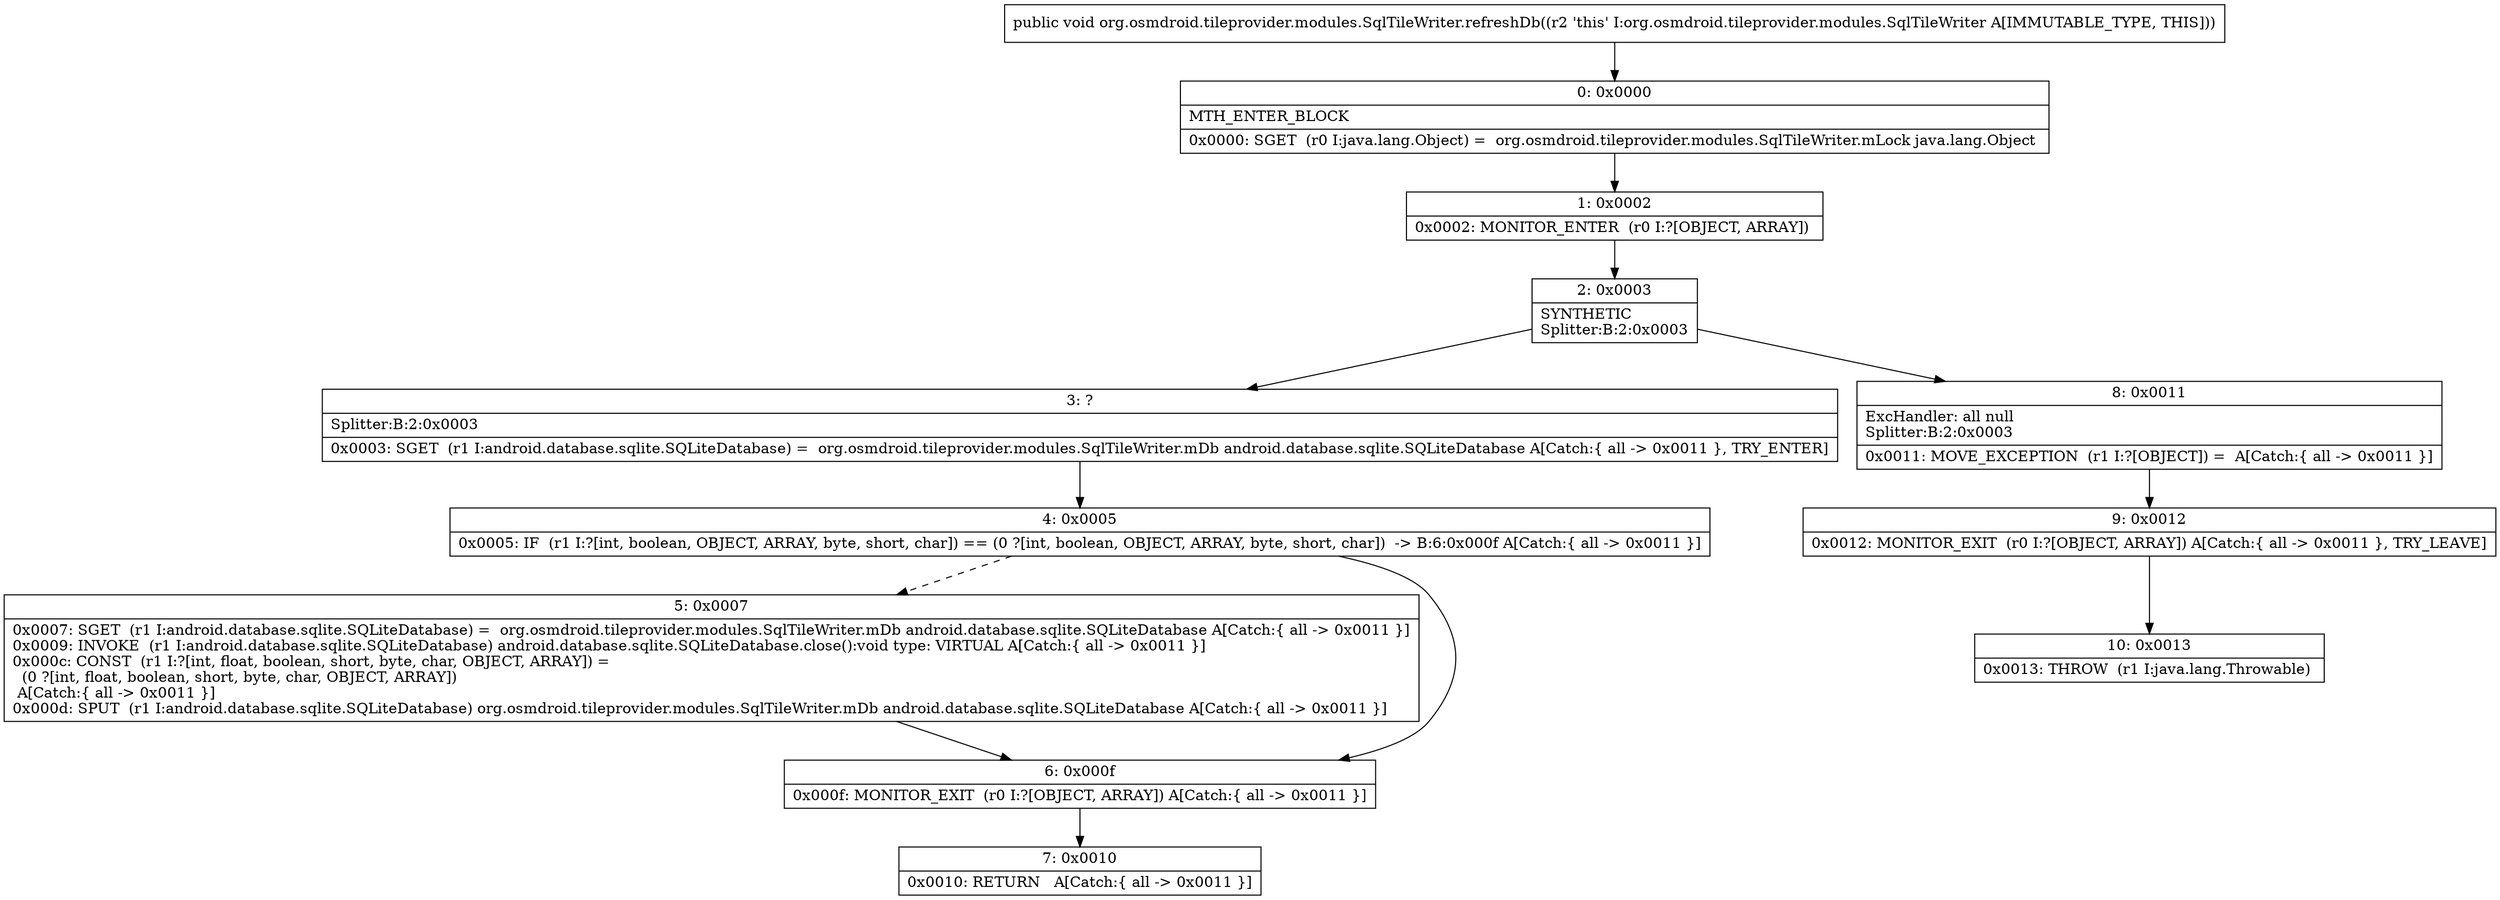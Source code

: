 digraph "CFG fororg.osmdroid.tileprovider.modules.SqlTileWriter.refreshDb()V" {
Node_0 [shape=record,label="{0\:\ 0x0000|MTH_ENTER_BLOCK\l|0x0000: SGET  (r0 I:java.lang.Object) =  org.osmdroid.tileprovider.modules.SqlTileWriter.mLock java.lang.Object \l}"];
Node_1 [shape=record,label="{1\:\ 0x0002|0x0002: MONITOR_ENTER  (r0 I:?[OBJECT, ARRAY]) \l}"];
Node_2 [shape=record,label="{2\:\ 0x0003|SYNTHETIC\lSplitter:B:2:0x0003\l}"];
Node_3 [shape=record,label="{3\:\ ?|Splitter:B:2:0x0003\l|0x0003: SGET  (r1 I:android.database.sqlite.SQLiteDatabase) =  org.osmdroid.tileprovider.modules.SqlTileWriter.mDb android.database.sqlite.SQLiteDatabase A[Catch:\{ all \-\> 0x0011 \}, TRY_ENTER]\l}"];
Node_4 [shape=record,label="{4\:\ 0x0005|0x0005: IF  (r1 I:?[int, boolean, OBJECT, ARRAY, byte, short, char]) == (0 ?[int, boolean, OBJECT, ARRAY, byte, short, char])  \-\> B:6:0x000f A[Catch:\{ all \-\> 0x0011 \}]\l}"];
Node_5 [shape=record,label="{5\:\ 0x0007|0x0007: SGET  (r1 I:android.database.sqlite.SQLiteDatabase) =  org.osmdroid.tileprovider.modules.SqlTileWriter.mDb android.database.sqlite.SQLiteDatabase A[Catch:\{ all \-\> 0x0011 \}]\l0x0009: INVOKE  (r1 I:android.database.sqlite.SQLiteDatabase) android.database.sqlite.SQLiteDatabase.close():void type: VIRTUAL A[Catch:\{ all \-\> 0x0011 \}]\l0x000c: CONST  (r1 I:?[int, float, boolean, short, byte, char, OBJECT, ARRAY]) = \l  (0 ?[int, float, boolean, short, byte, char, OBJECT, ARRAY])\l A[Catch:\{ all \-\> 0x0011 \}]\l0x000d: SPUT  (r1 I:android.database.sqlite.SQLiteDatabase) org.osmdroid.tileprovider.modules.SqlTileWriter.mDb android.database.sqlite.SQLiteDatabase A[Catch:\{ all \-\> 0x0011 \}]\l}"];
Node_6 [shape=record,label="{6\:\ 0x000f|0x000f: MONITOR_EXIT  (r0 I:?[OBJECT, ARRAY]) A[Catch:\{ all \-\> 0x0011 \}]\l}"];
Node_7 [shape=record,label="{7\:\ 0x0010|0x0010: RETURN   A[Catch:\{ all \-\> 0x0011 \}]\l}"];
Node_8 [shape=record,label="{8\:\ 0x0011|ExcHandler: all null\lSplitter:B:2:0x0003\l|0x0011: MOVE_EXCEPTION  (r1 I:?[OBJECT]) =  A[Catch:\{ all \-\> 0x0011 \}]\l}"];
Node_9 [shape=record,label="{9\:\ 0x0012|0x0012: MONITOR_EXIT  (r0 I:?[OBJECT, ARRAY]) A[Catch:\{ all \-\> 0x0011 \}, TRY_LEAVE]\l}"];
Node_10 [shape=record,label="{10\:\ 0x0013|0x0013: THROW  (r1 I:java.lang.Throwable) \l}"];
MethodNode[shape=record,label="{public void org.osmdroid.tileprovider.modules.SqlTileWriter.refreshDb((r2 'this' I:org.osmdroid.tileprovider.modules.SqlTileWriter A[IMMUTABLE_TYPE, THIS])) }"];
MethodNode -> Node_0;
Node_0 -> Node_1;
Node_1 -> Node_2;
Node_2 -> Node_3;
Node_2 -> Node_8;
Node_3 -> Node_4;
Node_4 -> Node_5[style=dashed];
Node_4 -> Node_6;
Node_5 -> Node_6;
Node_6 -> Node_7;
Node_8 -> Node_9;
Node_9 -> Node_10;
}

